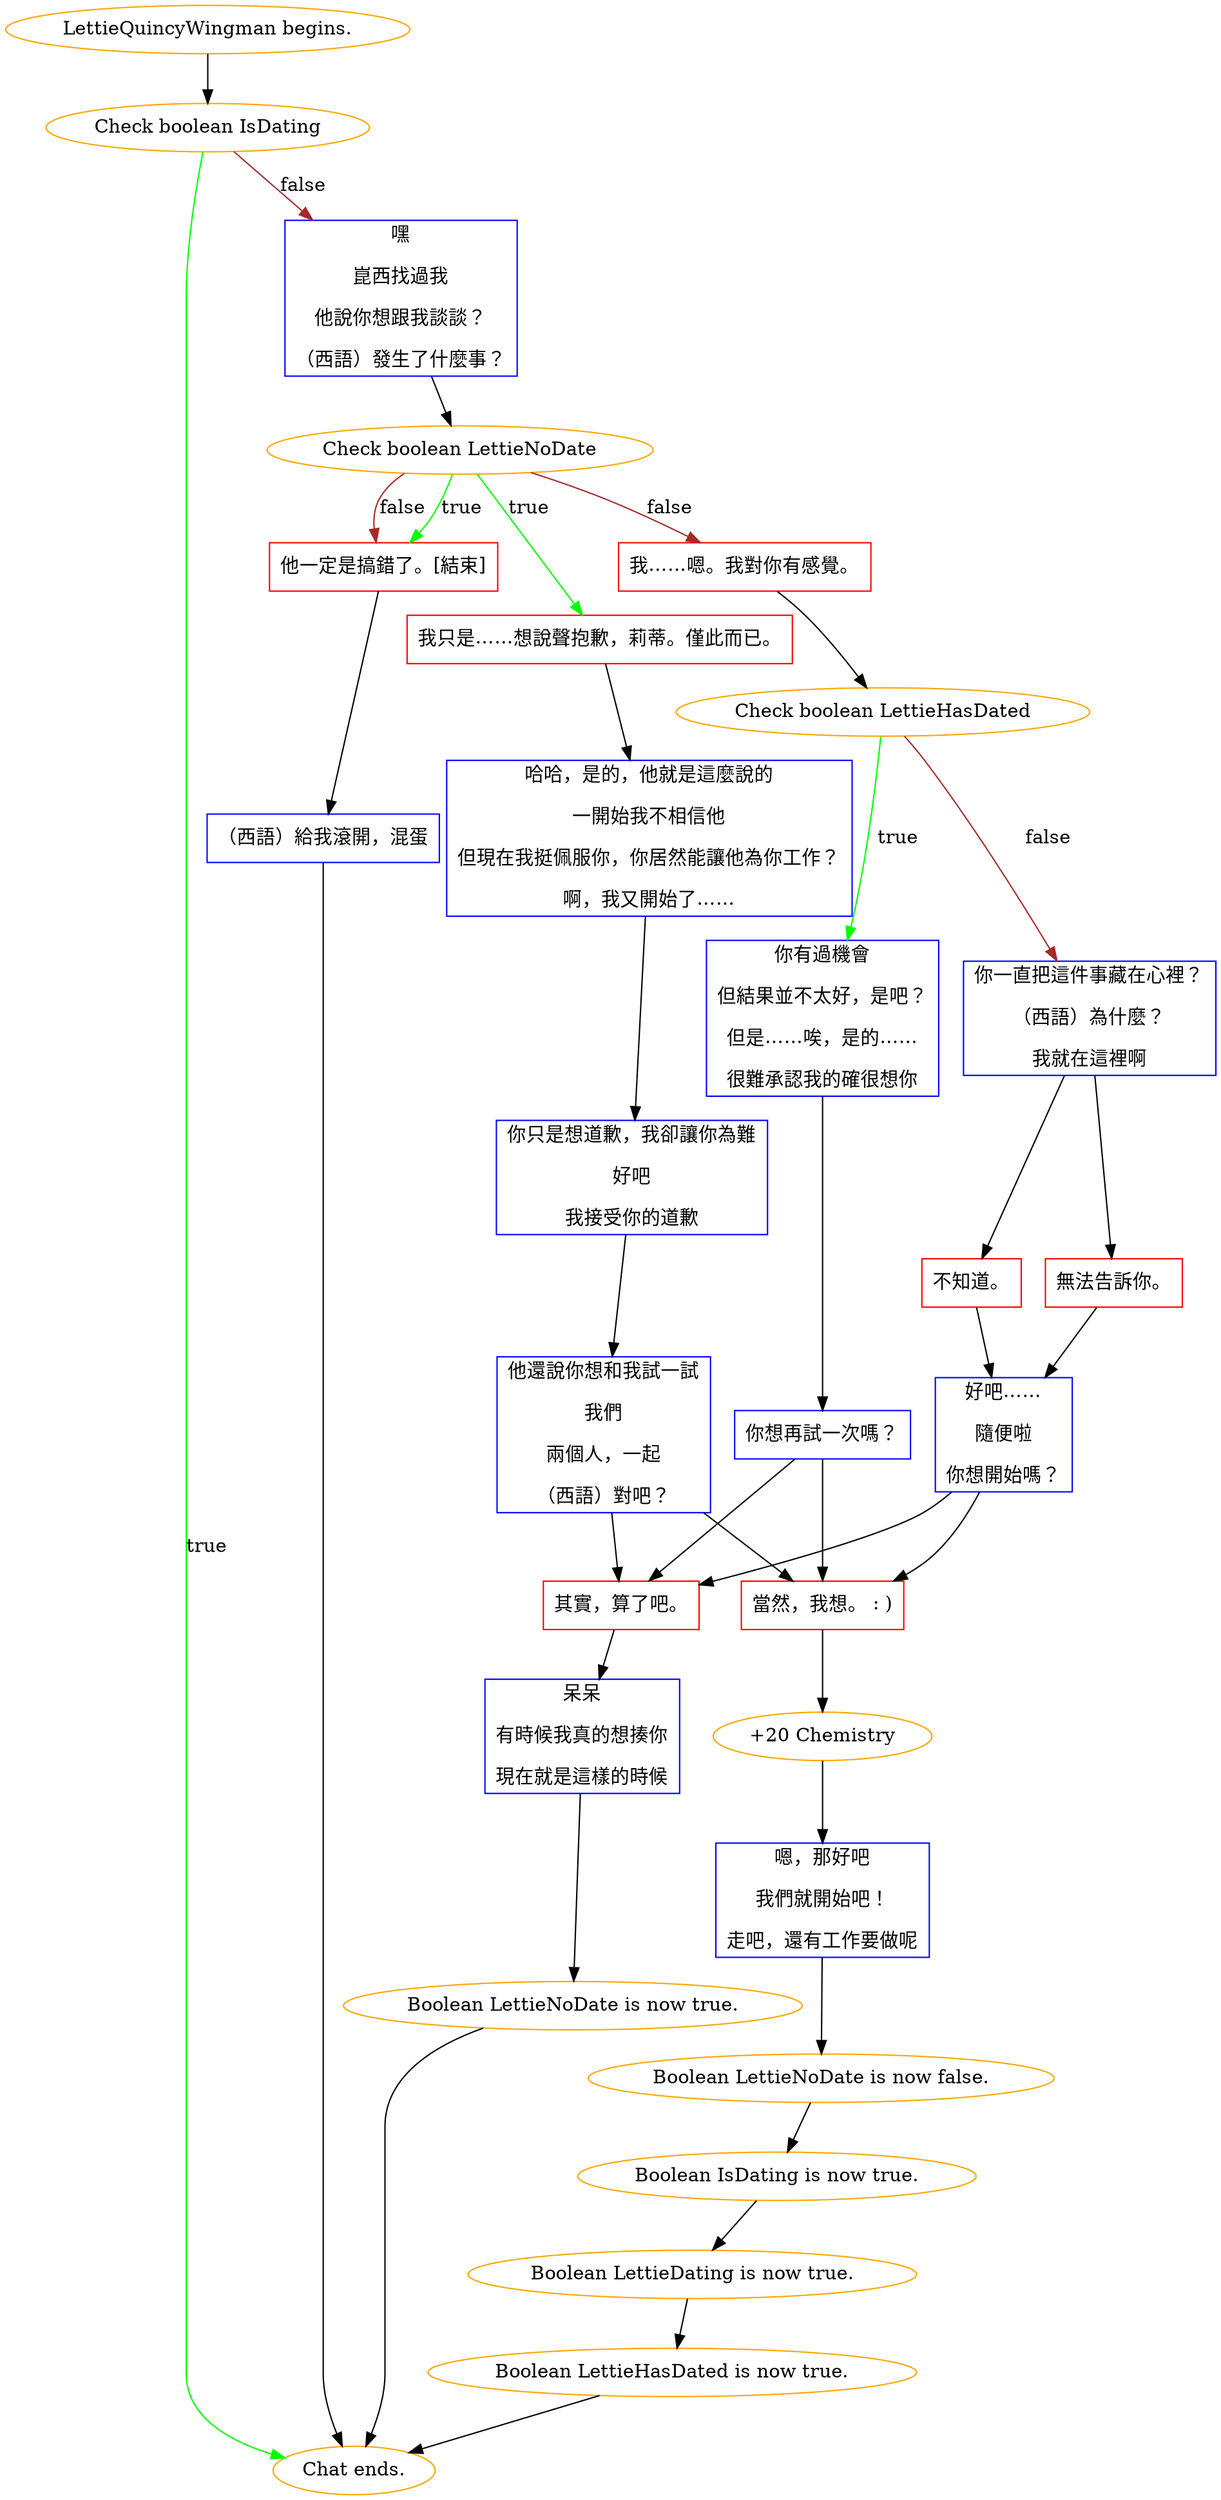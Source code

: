 digraph {
	"LettieQuincyWingman begins." [color=orange];
		"LettieQuincyWingman begins." -> j3451391318;
	j3451391318 [label="Check boolean IsDating",color=orange];
		j3451391318 -> "Chat ends." [label=true,color=green];
		j3451391318 -> j239260551 [label=false,color=brown];
	"Chat ends." [color=orange];
	j239260551 [label="嘿
崑西找過我
他說你想跟我談談？
（西語）發生了什麼事？",shape=box,color=blue];
		j239260551 -> j2065325619;
	j2065325619 [label="Check boolean LettieNoDate",color=orange];
		j2065325619 -> j2188858892 [label=true,color=green];
		j2065325619 -> j2606066743 [label=true,color=green];
		j2065325619 -> j1193755879 [label=false,color=brown];
		j2065325619 -> j2606066743 [label=false,color=brown];
	j2188858892 [label="我只是……想說聲抱歉，莉蒂。僅此而已。",shape=box,color=red];
		j2188858892 -> j100817177;
	j2606066743 [label="他一定是搞錯了。[結束]",shape=box,color=red];
		j2606066743 -> j532671626;
	j1193755879 [label="我……嗯。我對你有感覺。",shape=box,color=red];
		j1193755879 -> j909510203;
	j100817177 [label="哈哈，是的，他就是這麼說的
一開始我不相信他
但現在我挺佩服你，你居然能讓他為你工作？
啊，我又開始了……",shape=box,color=blue];
		j100817177 -> j3710619664;
	j532671626 [label="（西語）給我滾開，混蛋",shape=box,color=blue];
		j532671626 -> "Chat ends.";
	j909510203 [label="Check boolean LettieHasDated",color=orange];
		j909510203 -> j2674900941 [label=true,color=green];
		j909510203 -> j2439138874 [label=false,color=brown];
	j3710619664 [label="你只是想道歉，我卻讓你為難
好吧
我接受你的道歉",shape=box,color=blue];
		j3710619664 -> j974750923;
	j2674900941 [label="你有過機會
但結果並不太好，是吧？
但是……唉，是的……
很難承認我的確很想你",shape=box,color=blue];
		j2674900941 -> j971020726;
	j2439138874 [label="你一直把這件事藏在心裡？
（西語）為什麼？
我就在這裡啊",shape=box,color=blue];
		j2439138874 -> j686265999;
		j2439138874 -> j1733466631;
	j974750923 [label="他還說你想和我試一試
我們
兩個人，一起
（西語）對吧？",shape=box,color=blue];
		j974750923 -> j2676346510;
		j974750923 -> j2729949203;
	j971020726 [label="你想再試一次嗎？",shape=box,color=blue];
		j971020726 -> j2676346510;
		j971020726 -> j2729949203;
	j686265999 [label="無法告訴你。",shape=box,color=red];
		j686265999 -> j1400551138;
	j1733466631 [label="不知道。",shape=box,color=red];
		j1733466631 -> j1400551138;
	j2676346510 [label="當然，我想。 : )",shape=box,color=red];
		j2676346510 -> j2304357274;
	j2729949203 [label="其實，算了吧。",shape=box,color=red];
		j2729949203 -> j2083255675;
	j1400551138 [label="好吧……
隨便啦
你想開始嗎？",shape=box,color=blue];
		j1400551138 -> j2676346510;
		j1400551138 -> j2729949203;
	j2304357274 [label="+20 Chemistry",color=orange];
		j2304357274 -> j1537932190;
	j2083255675 [label="呆呆
有時候我真的想揍你
現在就是這樣的時候",shape=box,color=blue];
		j2083255675 -> j2703113057;
	j1537932190 [label="嗯，那好吧
我們就開始吧！
走吧，還有工作要做呢",shape=box,color=blue];
		j1537932190 -> j4071933913;
	j2703113057 [label="Boolean LettieNoDate is now true.",color=orange];
		j2703113057 -> "Chat ends.";
	j4071933913 [label="Boolean LettieNoDate is now false.",color=orange];
		j4071933913 -> j444607473;
	j444607473 [label="Boolean IsDating is now true.",color=orange];
		j444607473 -> j2763854765;
	j2763854765 [label="Boolean LettieDating is now true.",color=orange];
		j2763854765 -> j3003494003;
	j3003494003 [label="Boolean LettieHasDated is now true.",color=orange];
		j3003494003 -> "Chat ends.";
}